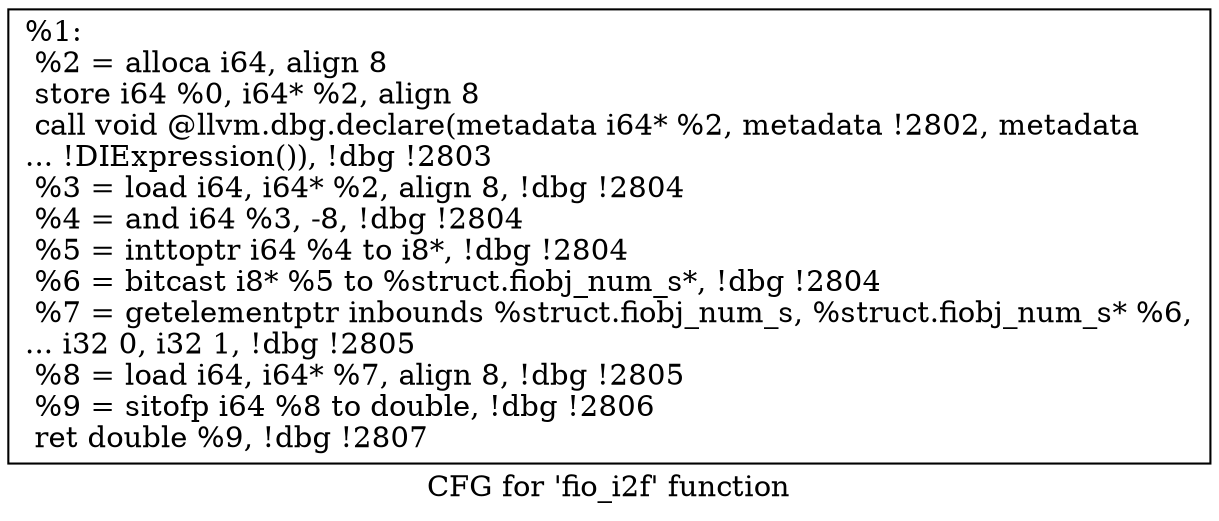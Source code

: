digraph "CFG for 'fio_i2f' function" {
	label="CFG for 'fio_i2f' function";

	Node0x556852019000 [shape=record,label="{%1:\l  %2 = alloca i64, align 8\l  store i64 %0, i64* %2, align 8\l  call void @llvm.dbg.declare(metadata i64* %2, metadata !2802, metadata\l... !DIExpression()), !dbg !2803\l  %3 = load i64, i64* %2, align 8, !dbg !2804\l  %4 = and i64 %3, -8, !dbg !2804\l  %5 = inttoptr i64 %4 to i8*, !dbg !2804\l  %6 = bitcast i8* %5 to %struct.fiobj_num_s*, !dbg !2804\l  %7 = getelementptr inbounds %struct.fiobj_num_s, %struct.fiobj_num_s* %6,\l... i32 0, i32 1, !dbg !2805\l  %8 = load i64, i64* %7, align 8, !dbg !2805\l  %9 = sitofp i64 %8 to double, !dbg !2806\l  ret double %9, !dbg !2807\l}"];
}
